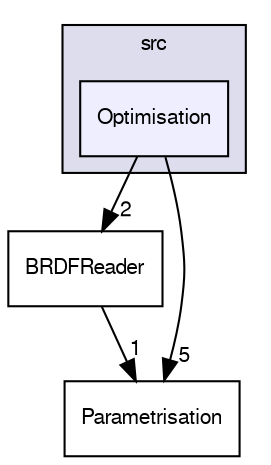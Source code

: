 digraph "Optimisation" {
  compound=true
  node [ fontsize="10", fontname="FreeSans"];
  edge [ labelfontsize="10", labelfontname="FreeSans"];
  subgraph clusterdir_91400285565c7420929e76e03301d041 {
    graph [ bgcolor="#ddddee", pencolor="black", label="src" fontname="FreeSans", fontsize="10", URL="dir_91400285565c7420929e76e03301d041.html"]
  dir_f6289dcdc197149adc4703f4a1e31551 [shape=box, label="Optimisation", style="filled", fillcolor="#eeeeff", pencolor="black", URL="dir_f6289dcdc197149adc4703f4a1e31551.html"];
  }
  dir_2b94db6e84339b4a935ae0cee470426e [shape=box label="BRDFReader" URL="dir_2b94db6e84339b4a935ae0cee470426e.html"];
  dir_5dc37d8b5cf0675cf1937de4f7aaf759 [shape=box label="Parametrisation" URL="dir_5dc37d8b5cf0675cf1937de4f7aaf759.html"];
  dir_2b94db6e84339b4a935ae0cee470426e->dir_5dc37d8b5cf0675cf1937de4f7aaf759 [headlabel="1", labeldistance=1.5 headhref="dir_000011_000012.html"];
  dir_f6289dcdc197149adc4703f4a1e31551->dir_2b94db6e84339b4a935ae0cee470426e [headlabel="2", labeldistance=1.5 headhref="dir_000010_000011.html"];
  dir_f6289dcdc197149adc4703f4a1e31551->dir_5dc37d8b5cf0675cf1937de4f7aaf759 [headlabel="5", labeldistance=1.5 headhref="dir_000010_000012.html"];
}

